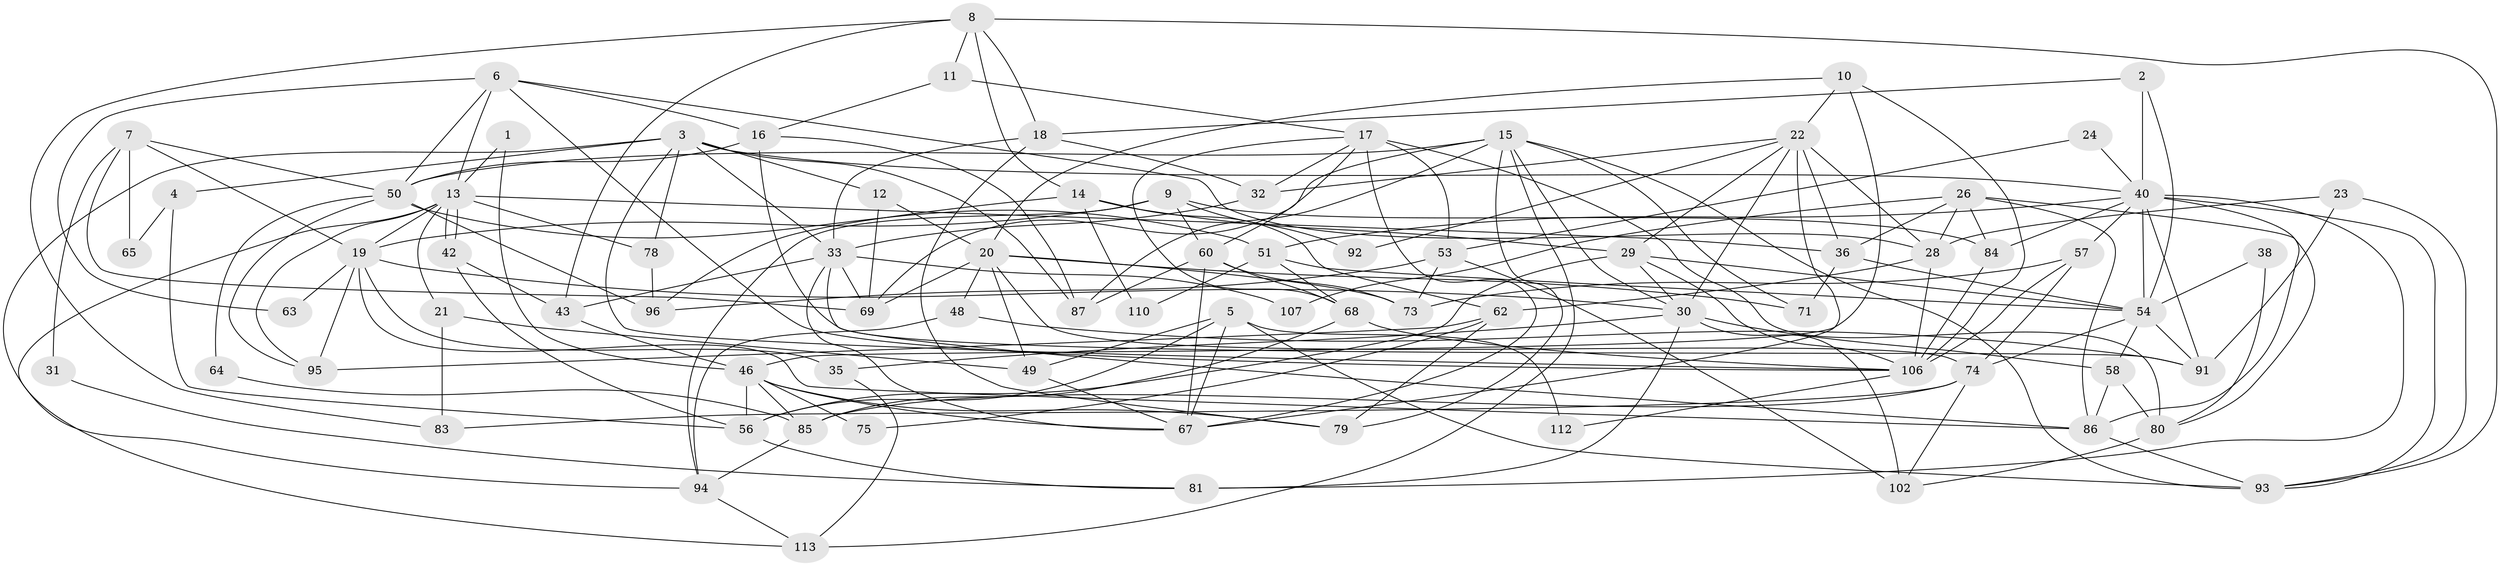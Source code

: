 // original degree distribution, {2: 0.15517241379310345, 3: 0.22413793103448276, 5: 0.1810344827586207, 4: 0.28448275862068967, 6: 0.11206896551724138, 7: 0.04310344827586207}
// Generated by graph-tools (version 1.1) at 2025/41/03/06/25 10:41:53]
// undirected, 80 vertices, 193 edges
graph export_dot {
graph [start="1"]
  node [color=gray90,style=filled];
  1;
  2;
  3 [super="+101"];
  4;
  5 [super="+82"];
  6 [super="+89"];
  7;
  8 [super="+52"];
  9 [super="+109"];
  10;
  11;
  12;
  13 [super="+39"];
  14 [super="+45"];
  15 [super="+47"];
  16 [super="+25"];
  17 [super="+27"];
  18;
  19 [super="+115"];
  20 [super="+100"];
  21;
  22 [super="+55"];
  23 [super="+90"];
  24;
  26 [super="+61"];
  28;
  29 [super="+105"];
  30 [super="+37"];
  31;
  32 [super="+44"];
  33 [super="+34"];
  35 [super="+77"];
  36;
  38;
  40 [super="+41"];
  42;
  43;
  46 [super="+66"];
  48;
  49;
  50 [super="+76"];
  51 [super="+97"];
  53 [super="+88"];
  54 [super="+59"];
  56 [super="+111"];
  57;
  58;
  60 [super="+108"];
  62 [super="+99"];
  63;
  64;
  65;
  67 [super="+70"];
  68;
  69 [super="+72"];
  71;
  73;
  74 [super="+103"];
  75;
  78;
  79;
  80 [super="+114"];
  81;
  83;
  84;
  85;
  86 [super="+98"];
  87 [super="+104"];
  91;
  92;
  93;
  94;
  95;
  96;
  102;
  106 [super="+116"];
  107;
  110;
  112;
  113;
  1 -- 13;
  1 -- 46;
  2 -- 54;
  2 -- 18;
  2 -- 40;
  3 -- 40;
  3 -- 94;
  3 -- 4;
  3 -- 106;
  3 -- 12;
  3 -- 78;
  3 -- 87;
  3 -- 33;
  4 -- 65;
  4 -- 56;
  5 -- 93;
  5 -- 49;
  5 -- 56;
  5 -- 112;
  5 -- 67;
  6 -- 28;
  6 -- 63;
  6 -- 16;
  6 -- 13;
  6 -- 50;
  6 -- 106;
  7 -- 19;
  7 -- 31;
  7 -- 50;
  7 -- 65;
  7 -- 69;
  8 -- 18;
  8 -- 83;
  8 -- 11;
  8 -- 43;
  8 -- 93;
  8 -- 14;
  9 -- 84;
  9 -- 19;
  9 -- 92;
  9 -- 94;
  9 -- 60;
  10 -- 106;
  10 -- 22;
  10 -- 46;
  10 -- 20;
  11 -- 17;
  11 -- 16;
  12 -- 69;
  12 -- 20;
  13 -- 42;
  13 -- 42;
  13 -- 95;
  13 -- 78;
  13 -- 113;
  13 -- 36;
  13 -- 21;
  13 -- 19;
  14 -- 96;
  14 -- 62;
  14 -- 110;
  14 -- 29;
  15 -- 79;
  15 -- 50;
  15 -- 69;
  15 -- 113;
  15 -- 71;
  15 -- 93;
  15 -- 30;
  15 -- 87;
  16 -- 87;
  16 -- 91;
  16 -- 50;
  17 -- 67;
  17 -- 32;
  17 -- 80;
  17 -- 68;
  17 -- 53;
  17 -- 60 [weight=2];
  18 -- 33;
  18 -- 32;
  18 -- 79;
  19 -- 86;
  19 -- 30;
  19 -- 35;
  19 -- 95;
  19 -- 63;
  20 -- 48;
  20 -- 49;
  20 -- 73;
  20 -- 71;
  20 -- 74;
  20 -- 69;
  21 -- 49;
  21 -- 83;
  22 -- 28;
  22 -- 30;
  22 -- 67 [weight=2];
  22 -- 92;
  22 -- 36;
  22 -- 29;
  22 -- 32;
  23 -- 91;
  23 -- 28;
  23 -- 93;
  24 -- 40;
  24 -- 53;
  26 -- 36;
  26 -- 84;
  26 -- 107;
  26 -- 86;
  26 -- 80;
  26 -- 28;
  28 -- 106;
  28 -- 62;
  29 -- 56;
  29 -- 30;
  29 -- 54;
  29 -- 106;
  30 -- 102;
  30 -- 81;
  30 -- 58;
  30 -- 35;
  31 -- 81;
  32 -- 33;
  33 -- 43;
  33 -- 69;
  33 -- 67;
  33 -- 86;
  33 -- 107;
  35 -- 113;
  36 -- 71;
  36 -- 54;
  38 -- 80;
  38 -- 54;
  40 -- 91;
  40 -- 51;
  40 -- 57;
  40 -- 81;
  40 -- 84;
  40 -- 86;
  40 -- 93;
  40 -- 54;
  42 -- 43;
  42 -- 56;
  43 -- 46;
  46 -- 79;
  46 -- 85;
  46 -- 56;
  46 -- 75;
  46 -- 67;
  48 -- 94;
  48 -- 91;
  49 -- 67;
  50 -- 64;
  50 -- 96;
  50 -- 95;
  50 -- 51;
  51 -- 68;
  51 -- 110;
  51 -- 54;
  53 -- 102;
  53 -- 73;
  53 -- 96;
  54 -- 58;
  54 -- 91;
  54 -- 74;
  56 -- 81;
  57 -- 106;
  57 -- 73;
  57 -- 74;
  58 -- 80;
  58 -- 86;
  60 -- 87;
  60 -- 67 [weight=2];
  60 -- 68;
  60 -- 73;
  62 -- 79;
  62 -- 95;
  62 -- 75;
  64 -- 85;
  68 -- 106;
  68 -- 85;
  74 -- 83;
  74 -- 102;
  74 -- 85;
  78 -- 96;
  80 -- 102;
  84 -- 106;
  85 -- 94;
  86 -- 93;
  94 -- 113;
  106 -- 112;
}
